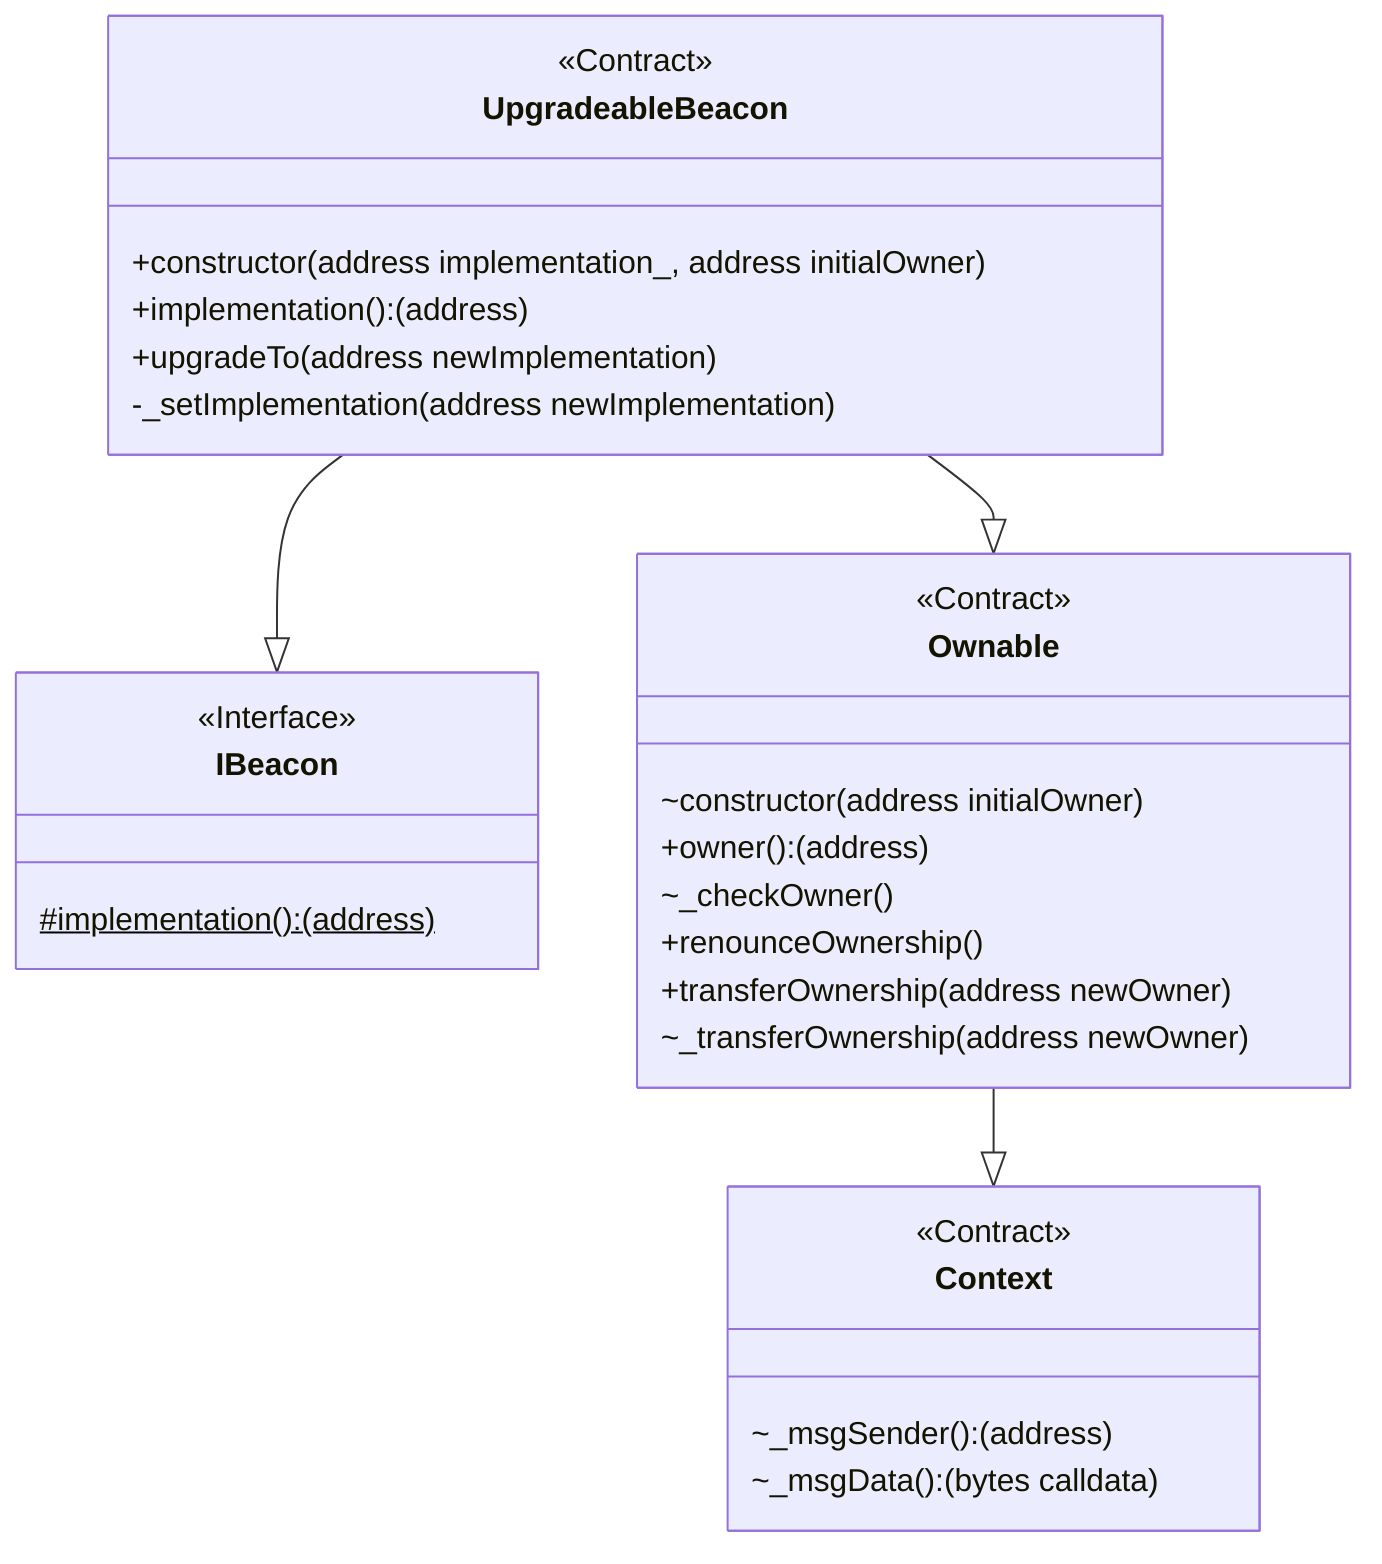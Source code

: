 classDiagram
  %% 555:1663:2
  class UpgradeableBeacon {
    <<Contract>>
    +constructor(address implementation_, address initialOwner)
    +implementation(): (address)
    +upgradeTo(address newImplementation)
    -_setImplementation(address newImplementation)
  }
  
  UpgradeableBeacon --|> IBeacon
  
  %% 214:257:1
  class IBeacon {
    <<Interface>>
    #implementation(): (address)$
  }
  
  UpgradeableBeacon --|> Ownable
  
  %% 663:2438:0
  class Ownable {
    <<Contract>>
    ~constructor(address initialOwner)
    +owner(): (address)
    ~_checkOwner()
    +renounceOwnership()
    +transferOwnership(address newOwner)
    ~_transferOwnership(address newOwner)
  }
  
  Ownable --|> Context
  
  %% 624:235:3
  class Context {
    <<Contract>>
    ~_msgSender(): (address)
    ~_msgData(): (bytes calldata)
  }